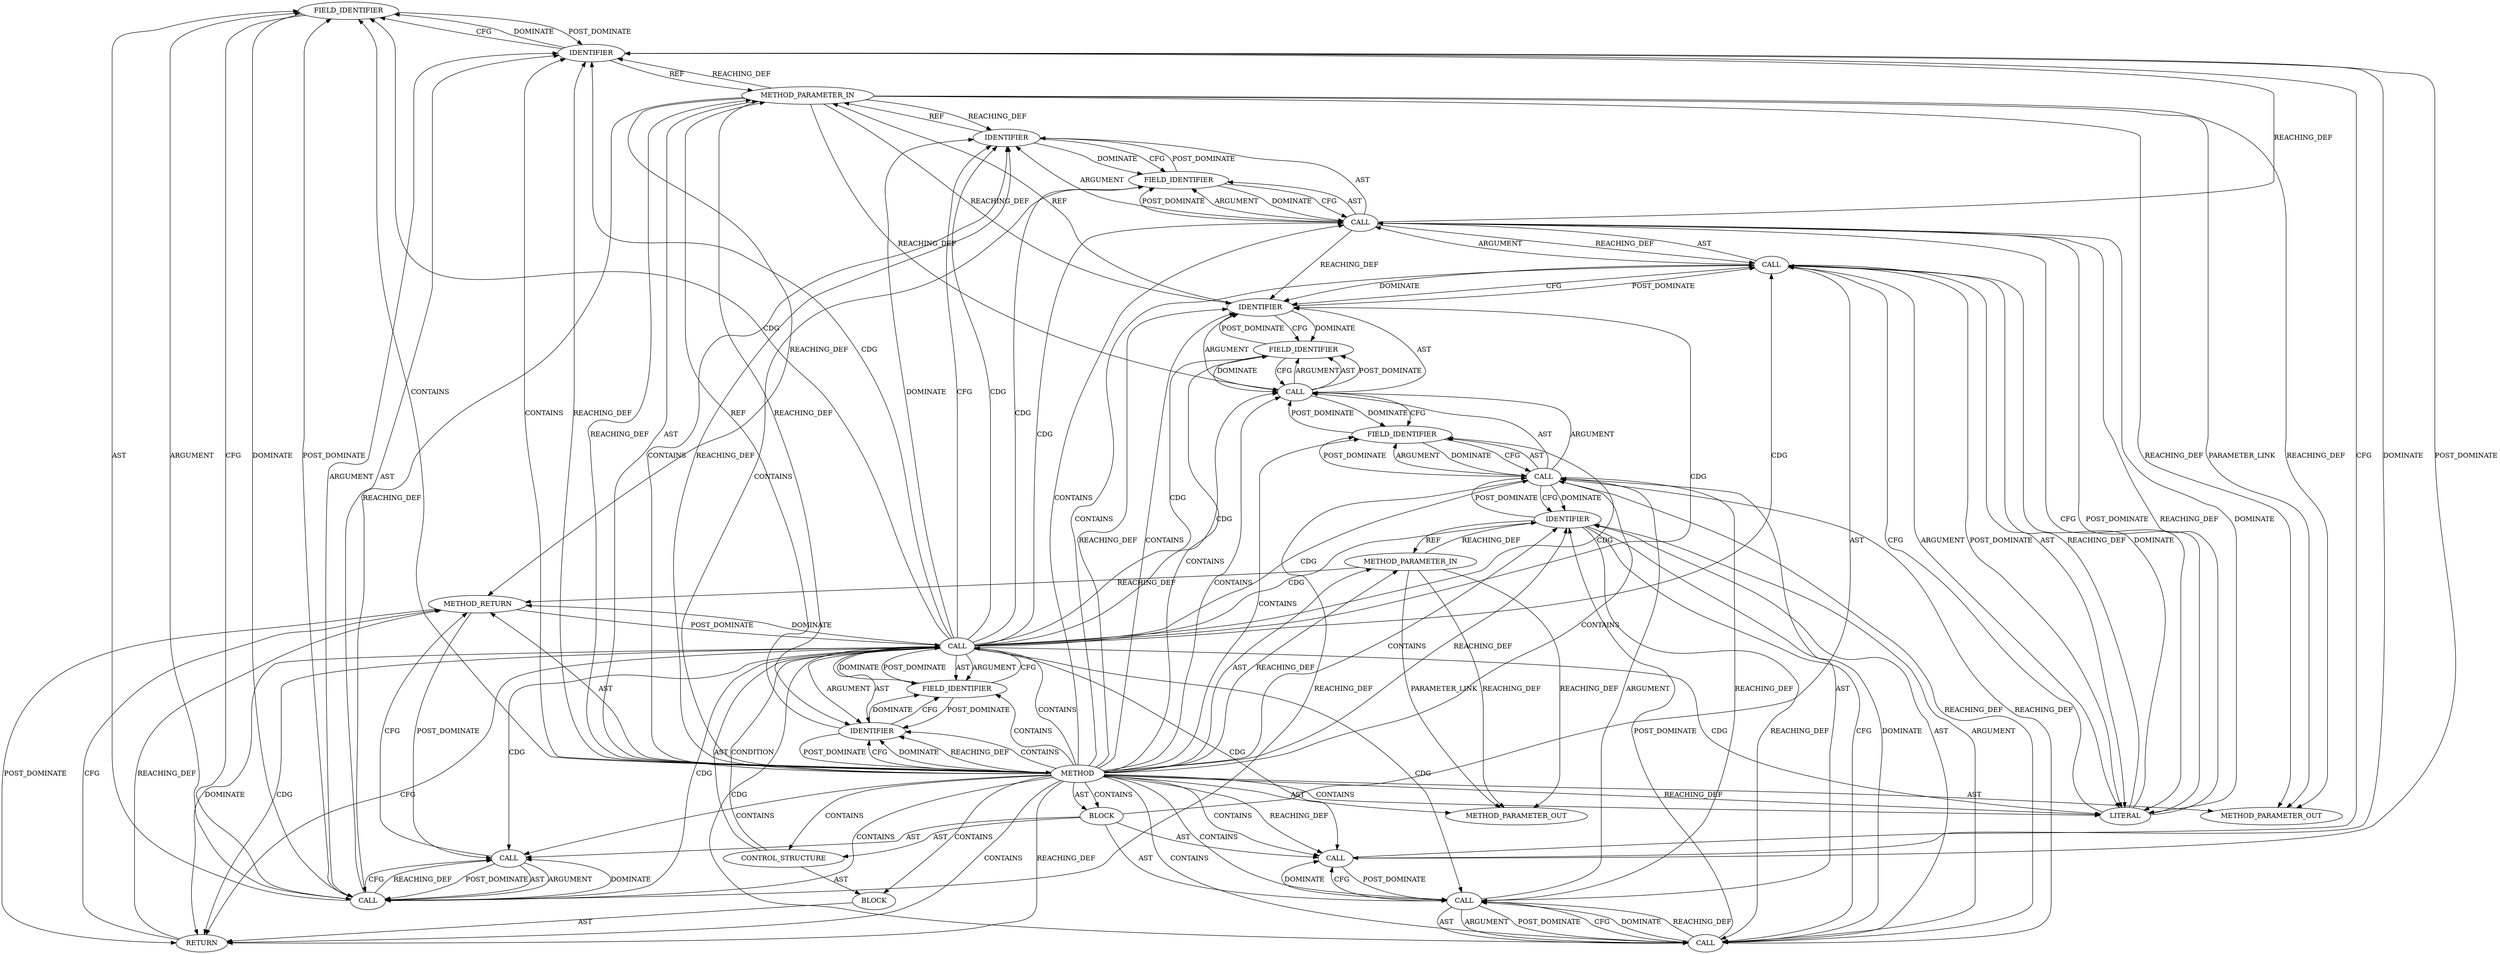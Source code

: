 digraph {
  8397 [label=FIELD_IDENTIFIER ORDER=2 ARGUMENT_INDEX=2 CODE="sk" COLUMN_NUMBER=18 LINE_NUMBER=26 CANONICAL_NAME="sk"]
  8373 [label=BLOCK ORDER=3 ARGUMENT_INDEX=-1 CODE="{
	if (strp->stopped)
		return;

	strp->stopped = 1;

	/* Report an error on the lower socket */
	WRITE_ONCE(strp->sk->sk_err, -err);
	/* Paired with smp_rmb() in tcp_poll() */
	smp_wmb();
	sk_error_report(strp->sk);
}" COLUMN_NUMBER=1 LINE_NUMBER=16 TYPE_FULL_NAME="void"]
  8393 [label=CALL ORDER=4 ARGUMENT_INDEX=-1 CODE="smp_wmb()" COLUMN_NUMBER=2 METHOD_FULL_NAME="smp_wmb" LINE_NUMBER=25 TYPE_FULL_NAME="<empty>" DISPATCH_TYPE="STATIC_DISPATCH" SIGNATURE="" NAME="smp_wmb"]
  8392 [label=IDENTIFIER ORDER=1 ARGUMENT_INDEX=1 CODE="err" COLUMN_NUMBER=32 LINE_NUMBER=23 TYPE_FULL_NAME="int" NAME="err"]
  8379 [label=RETURN ORDER=1 ARGUMENT_INDEX=1 CODE="return;" COLUMN_NUMBER=3 LINE_NUMBER=18]
  8377 [label=FIELD_IDENTIFIER ORDER=2 ARGUMENT_INDEX=2 CODE="stopped" COLUMN_NUMBER=6 LINE_NUMBER=17 CANONICAL_NAME="stopped"]
  8380 [label=CALL ORDER=2 ARGUMENT_INDEX=-1 CODE="strp->stopped = 1" COLUMN_NUMBER=2 METHOD_FULL_NAME="<operator>.assignment" LINE_NUMBER=20 TYPE_FULL_NAME="<empty>" DISPATCH_TYPE="STATIC_DISPATCH" SIGNATURE="" NAME="<operator>.assignment"]
  8374 [label=CONTROL_STRUCTURE CONTROL_STRUCTURE_TYPE="IF" ORDER=1 PARSER_TYPE_NAME="CASTIfStatement" ARGUMENT_INDEX=-1 CODE="if (strp->stopped)" COLUMN_NUMBER=2 LINE_NUMBER=17]
  8389 [label=FIELD_IDENTIFIER ORDER=2 ARGUMENT_INDEX=2 CODE="sk" COLUMN_NUMBER=13 LINE_NUMBER=23 CANONICAL_NAME="sk"]
  8372 [label=METHOD_PARAMETER_IN ORDER=2 CODE="int err" IS_VARIADIC=false COLUMN_NUMBER=61 LINE_NUMBER=15 TYPE_FULL_NAME="int" EVALUATION_STRATEGY="BY_VALUE" INDEX=2 NAME="err"]
  8394 [label=CALL ORDER=5 ARGUMENT_INDEX=-1 CODE="sk_error_report(strp->sk)" COLUMN_NUMBER=2 METHOD_FULL_NAME="sk_error_report" LINE_NUMBER=26 TYPE_FULL_NAME="<empty>" DISPATCH_TYPE="STATIC_DISPATCH" SIGNATURE="" NAME="sk_error_report"]
  8396 [label=IDENTIFIER ORDER=1 ARGUMENT_INDEX=1 CODE="strp" COLUMN_NUMBER=18 LINE_NUMBER=26 TYPE_FULL_NAME="tls_strparser*" NAME="strp"]
  8382 [label=IDENTIFIER ORDER=1 ARGUMENT_INDEX=1 CODE="strp" COLUMN_NUMBER=2 LINE_NUMBER=20 TYPE_FULL_NAME="tls_strparser*" NAME="strp"]
  8391 [label=CALL ORDER=2 ARGUMENT_INDEX=2 CODE="-err" COLUMN_NUMBER=31 METHOD_FULL_NAME="<operator>.minus" LINE_NUMBER=23 TYPE_FULL_NAME="<empty>" DISPATCH_TYPE="STATIC_DISPATCH" SIGNATURE="" NAME="<operator>.minus"]
  8378 [label=BLOCK ORDER=2 ARGUMENT_INDEX=-1 CODE="<empty>" COLUMN_NUMBER=3 LINE_NUMBER=18 TYPE_FULL_NAME="void"]
  8383 [label=FIELD_IDENTIFIER ORDER=2 ARGUMENT_INDEX=2 CODE="stopped" COLUMN_NUMBER=2 LINE_NUMBER=20 CANONICAL_NAME="stopped"]
  8376 [label=IDENTIFIER ORDER=1 ARGUMENT_INDEX=1 CODE="strp" COLUMN_NUMBER=6 LINE_NUMBER=17 TYPE_FULL_NAME="tls_strparser*" NAME="strp"]
  8370 [label=METHOD COLUMN_NUMBER=1 LINE_NUMBER=15 COLUMN_NUMBER_END=1 IS_EXTERNAL=false SIGNATURE="void tls_strp_abort_strp (tls_strparser*,int)" NAME="tls_strp_abort_strp" AST_PARENT_TYPE="TYPE_DECL" AST_PARENT_FULL_NAME="tls_strp.c:<global>" ORDER=3 CODE="static void tls_strp_abort_strp(struct tls_strparser *strp, int err)
{
	if (strp->stopped)
		return;

	strp->stopped = 1;

	/* Report an error on the lower socket */
	WRITE_ONCE(strp->sk->sk_err, -err);
	/* Paired with smp_rmb() in tcp_poll() */
	smp_wmb();
	sk_error_report(strp->sk);
}" FULL_NAME="tls_strp_abort_strp" LINE_NUMBER_END=27 FILENAME="tls_strp.c"]
  8371 [label=METHOD_PARAMETER_IN ORDER=1 CODE="struct tls_strparser *strp" IS_VARIADIC=false COLUMN_NUMBER=33 LINE_NUMBER=15 TYPE_FULL_NAME="tls_strparser*" EVALUATION_STRATEGY="BY_VALUE" INDEX=1 NAME="strp"]
  8385 [label=CALL ORDER=3 ARGUMENT_INDEX=-1 CODE="WRITE_ONCE(strp->sk->sk_err, -err)" COLUMN_NUMBER=2 METHOD_FULL_NAME="WRITE_ONCE" LINE_NUMBER=23 TYPE_FULL_NAME="<empty>" DISPATCH_TYPE="STATIC_DISPATCH" SIGNATURE="" NAME="WRITE_ONCE"]
  8386 [label=CALL ORDER=1 ARGUMENT_INDEX=1 CODE="strp->sk->sk_err" COLUMN_NUMBER=13 METHOD_FULL_NAME="<operator>.indirectFieldAccess" LINE_NUMBER=23 TYPE_FULL_NAME="<empty>" DISPATCH_TYPE="STATIC_DISPATCH" SIGNATURE="" NAME="<operator>.indirectFieldAccess"]
  8381 [label=CALL ORDER=1 ARGUMENT_INDEX=1 CODE="strp->stopped" COLUMN_NUMBER=2 METHOD_FULL_NAME="<operator>.indirectFieldAccess" LINE_NUMBER=20 TYPE_FULL_NAME="<empty>" DISPATCH_TYPE="STATIC_DISPATCH" SIGNATURE="" NAME="<operator>.indirectFieldAccess"]
  8388 [label=IDENTIFIER ORDER=1 ARGUMENT_INDEX=1 CODE="strp" COLUMN_NUMBER=13 LINE_NUMBER=23 TYPE_FULL_NAME="tls_strparser*" NAME="strp"]
  8375 [label=CALL ORDER=1 ARGUMENT_INDEX=-1 CODE="strp->stopped" COLUMN_NUMBER=6 METHOD_FULL_NAME="<operator>.indirectFieldAccess" LINE_NUMBER=17 TYPE_FULL_NAME="<empty>" DISPATCH_TYPE="STATIC_DISPATCH" SIGNATURE="" NAME="<operator>.indirectFieldAccess"]
  8398 [label=METHOD_RETURN ORDER=4 CODE="RET" COLUMN_NUMBER=1 LINE_NUMBER=15 TYPE_FULL_NAME="void" EVALUATION_STRATEGY="BY_VALUE"]
  8390 [label=FIELD_IDENTIFIER ORDER=2 ARGUMENT_INDEX=2 CODE="sk_err" COLUMN_NUMBER=13 LINE_NUMBER=23 CANONICAL_NAME="sk_err"]
  8395 [label=CALL ORDER=1 ARGUMENT_INDEX=1 CODE="strp->sk" COLUMN_NUMBER=18 METHOD_FULL_NAME="<operator>.indirectFieldAccess" LINE_NUMBER=26 TYPE_FULL_NAME="<empty>" DISPATCH_TYPE="STATIC_DISPATCH" SIGNATURE="" NAME="<operator>.indirectFieldAccess"]
  8387 [label=CALL ORDER=1 ARGUMENT_INDEX=1 CODE="strp->sk" COLUMN_NUMBER=13 METHOD_FULL_NAME="<operator>.indirectFieldAccess" LINE_NUMBER=23 TYPE_FULL_NAME="<empty>" DISPATCH_TYPE="STATIC_DISPATCH" SIGNATURE="" NAME="<operator>.indirectFieldAccess"]
  8384 [label=LITERAL ORDER=2 ARGUMENT_INDEX=2 CODE="1" COLUMN_NUMBER=18 LINE_NUMBER=20 TYPE_FULL_NAME="int"]
  21503 [label=METHOD_PARAMETER_OUT ORDER=1 CODE="struct tls_strparser *strp" IS_VARIADIC=false COLUMN_NUMBER=33 LINE_NUMBER=15 TYPE_FULL_NAME="tls_strparser*" EVALUATION_STRATEGY="BY_VALUE" INDEX=1 NAME="strp"]
  21504 [label=METHOD_PARAMETER_OUT ORDER=2 CODE="int err" IS_VARIADIC=false COLUMN_NUMBER=61 LINE_NUMBER=15 TYPE_FULL_NAME="int" EVALUATION_STRATEGY="BY_VALUE" INDEX=2 NAME="err"]
  8374 -> 8378 [label=AST ]
  8370 -> 8382 [label=CONTAINS ]
  8387 -> 8389 [label=ARGUMENT ]
  8394 -> 8395 [label=POST_DOMINATE ]
  8375 -> 8377 [label=POST_DOMINATE ]
  8373 -> 8394 [label=AST ]
  8375 -> 8394 [label=CDG ]
  8370 -> 8380 [label=CONTAINS ]
  8371 -> 8395 [label=REACHING_DEF VARIABLE="strp"]
  8370 -> 8388 [label=REACHING_DEF VARIABLE=""]
  8380 -> 8388 [label=DOMINATE ]
  8390 -> 8386 [label=CFG ]
  8375 -> 8395 [label=CDG ]
  8386 -> 8392 [label=CFG ]
  8371 -> 21503 [label=PARAMETER_LINK ]
  8385 -> 8391 [label=AST ]
  8370 -> 8388 [label=CONTAINS ]
  8375 -> 8397 [label=CDG ]
  8395 -> 8396 [label=ARGUMENT ]
  8382 -> 8383 [label=DOMINATE ]
  8393 -> 8396 [label=DOMINATE ]
  8370 -> 8375 [label=CONTAINS ]
  8381 -> 8388 [label=REACHING_DEF VARIABLE="strp->stopped"]
  8375 -> 8391 [label=CDG ]
  8384 -> 8381 [label=POST_DOMINATE ]
  8375 -> 8382 [label=DOMINATE ]
  8385 -> 8391 [label=ARGUMENT ]
  8381 -> 8384 [label=DOMINATE ]
  8384 -> 8380 [label=CFG ]
  8391 -> 8392 [label=AST ]
  8373 -> 8393 [label=AST ]
  8396 -> 8397 [label=CFG ]
  8371 -> 8387 [label=REACHING_DEF VARIABLE="strp"]
  8370 -> 21503 [label=AST ]
  8392 -> 8391 [label=REACHING_DEF VARIABLE="err"]
  8375 -> 8389 [label=CDG ]
  8385 -> 8386 [label=AST ]
  8389 -> 8387 [label=DOMINATE ]
  8377 -> 8376 [label=POST_DOMINATE ]
  8372 -> 21504 [label=REACHING_DEF VARIABLE="err"]
  8372 -> 21504 [label=REACHING_DEF VARIABLE="err"]
  8393 -> 8396 [label=CFG ]
  8390 -> 8386 [label=DOMINATE ]
  8393 -> 8385 [label=POST_DOMINATE ]
  8391 -> 8385 [label=CFG ]
  8396 -> 8397 [label=DOMINATE ]
  8370 -> 8372 [label=AST ]
  8391 -> 8386 [label=REACHING_DEF VARIABLE="-err"]
  8382 -> 8383 [label=CFG ]
  8370 -> 8393 [label=CONTAINS ]
  8395 -> 8397 [label=POST_DOMINATE ]
  8381 -> 8382 [label=ARGUMENT ]
  8388 -> 8389 [label=DOMINATE ]
  8375 -> 8396 [label=CDG ]
  8386 -> 8387 [label=ARGUMENT ]
  8375 -> 8377 [label=ARGUMENT ]
  8384 -> 8380 [label=REACHING_DEF VARIABLE="1"]
  8370 -> 8383 [label=CONTAINS ]
  8371 -> 8376 [label=REACHING_DEF VARIABLE="strp"]
  8374 -> 8375 [label=CONDITION ]
  8391 -> 8392 [label=ARGUMENT ]
  8378 -> 8379 [label=AST ]
  8370 -> 8394 [label=CONTAINS ]
  8395 -> 8396 [label=AST ]
  8387 -> 8390 [label=DOMINATE ]
  8395 -> 8394 [label=DOMINATE ]
  8370 -> 8393 [label=REACHING_DEF VARIABLE=""]
  8376 -> 8371 [label=REF ]
  8370 -> 8376 [label=CFG ]
  8374 -> 8375 [label=AST ]
  8375 -> 8379 [label=CFG ]
  8375 -> 8385 [label=CDG ]
  8370 -> 8381 [label=CONTAINS ]
  8370 -> 8378 [label=CONTAINS ]
  8375 -> 8392 [label=CDG ]
  8388 -> 8371 [label=REF ]
  8392 -> 8391 [label=CFG ]
  8381 -> 8396 [label=REACHING_DEF VARIABLE="strp->stopped"]
  8391 -> 8392 [label=POST_DOMINATE ]
  8375 -> 8386 [label=CDG ]
  8375 -> 8384 [label=CDG ]
  8370 -> 8374 [label=CONTAINS ]
  8370 -> 8387 [label=CONTAINS ]
  8375 -> 8382 [label=CDG ]
  8385 -> 8393 [label=DOMINATE ]
  8370 -> 8379 [label=REACHING_DEF VARIABLE=""]
  8397 -> 8395 [label=CFG ]
  8375 -> 8387 [label=CDG ]
  8375 -> 8379 [label=DOMINATE ]
  8370 -> 8386 [label=CONTAINS ]
  8375 -> 8398 [label=DOMINATE ]
  8387 -> 8389 [label=AST ]
  8391 -> 8385 [label=DOMINATE ]
  8376 -> 8377 [label=DOMINATE ]
  8370 -> 8382 [label=REACHING_DEF VARIABLE=""]
  8371 -> 8396 [label=REACHING_DEF VARIABLE="strp"]
  8372 -> 8398 [label=REACHING_DEF VARIABLE="err"]
  8370 -> 8385 [label=CONTAINS ]
  8376 -> 8370 [label=POST_DOMINATE ]
  8395 -> 8394 [label=CFG ]
  8370 -> 8373 [label=CONTAINS ]
  8377 -> 8375 [label=CFG ]
  8381 -> 8384 [label=CFG ]
  8386 -> 8390 [label=AST ]
  8371 -> 8388 [label=REACHING_DEF VARIABLE="strp"]
  8380 -> 8384 [label=POST_DOMINATE ]
  8370 -> 21504 [label=AST ]
  8382 -> 8371 [label=REF ]
  8371 -> 21503 [label=REACHING_DEF VARIABLE="strp"]
  8371 -> 21503 [label=REACHING_DEF VARIABLE="strp"]
  8370 -> 8372 [label=REACHING_DEF VARIABLE=""]
  8383 -> 8381 [label=DOMINATE ]
  8375 -> 8379 [label=CDG ]
  8380 -> 8384 [label=AST ]
  8373 -> 8380 [label=AST ]
  8370 -> 8371 [label=AST ]
  8385 -> 8391 [label=POST_DOMINATE ]
  8375 -> 8382 [label=CFG ]
  8397 -> 8395 [label=DOMINATE ]
  8370 -> 8390 [label=CONTAINS ]
  8384 -> 8381 [label=REACHING_DEF VARIABLE="1"]
  8370 -> 8384 [label=CONTAINS ]
  8372 -> 8392 [label=REACHING_DEF VARIABLE="err"]
  8370 -> 8396 [label=CONTAINS ]
  8375 -> 8383 [label=CDG ]
  8370 -> 8379 [label=CONTAINS ]
  8384 -> 8380 [label=DOMINATE ]
  8391 -> 8385 [label=REACHING_DEF VARIABLE="-err"]
  8370 -> 8377 [label=CONTAINS ]
  8379 -> 8398 [label=CFG ]
  8375 -> 8377 [label=AST ]
  8390 -> 8387 [label=POST_DOMINATE ]
  8396 -> 8371 [label=REF ]
  8396 -> 8393 [label=POST_DOMINATE ]
  8385 -> 8386 [label=ARGUMENT ]
  8386 -> 8391 [label=REACHING_DEF VARIABLE="strp->sk->sk_err"]
  8386 -> 8392 [label=DOMINATE ]
  8397 -> 8396 [label=POST_DOMINATE ]
  8395 -> 8397 [label=AST ]
  8381 -> 8383 [label=AST ]
  8370 -> 8389 [label=CONTAINS ]
  8387 -> 8388 [label=ARGUMENT ]
  8379 -> 8398 [label=REACHING_DEF VARIABLE="<RET>"]
  8371 -> 8382 [label=REACHING_DEF VARIABLE="strp"]
  8398 -> 8394 [label=POST_DOMINATE ]
  8387 -> 8389 [label=POST_DOMINATE ]
  8386 -> 8390 [label=POST_DOMINATE ]
  8370 -> 8397 [label=CONTAINS ]
  8386 -> 8387 [label=AST ]
  8370 -> 8373 [label=AST ]
  8380 -> 8381 [label=AST ]
  8395 -> 8394 [label=REACHING_DEF VARIABLE="strp->sk"]
  8375 -> 8376 [label=ARGUMENT ]
  8375 -> 8393 [label=CDG ]
  8389 -> 8387 [label=CFG ]
  8370 -> 8391 [label=CONTAINS ]
  8394 -> 8398 [label=CFG ]
  8394 -> 8395 [label=AST ]
  8386 -> 8385 [label=REACHING_DEF VARIABLE="strp->sk->sk_err"]
  8375 -> 8376 [label=AST ]
  8381 -> 8382 [label=AST ]
  8387 -> 8388 [label=AST ]
  8370 -> 8376 [label=DOMINATE ]
  8373 -> 8374 [label=AST ]
  8392 -> 8391 [label=DOMINATE ]
  8395 -> 8397 [label=ARGUMENT ]
  8386 -> 8395 [label=REACHING_DEF VARIABLE="strp->sk->sk_err"]
  8375 -> 8390 [label=CDG ]
  8370 -> 8396 [label=REACHING_DEF VARIABLE=""]
  8380 -> 8384 [label=ARGUMENT ]
  8388 -> 8389 [label=CFG ]
  8380 -> 8388 [label=CFG ]
  8392 -> 8372 [label=REF ]
  8375 -> 8380 [label=CDG ]
  8370 -> 8398 [label=AST ]
  8388 -> 8380 [label=POST_DOMINATE ]
  8370 -> 8371 [label=REACHING_DEF VARIABLE=""]
  8386 -> 8390 [label=ARGUMENT ]
  8381 -> 8380 [label=REACHING_DEF VARIABLE="strp->stopped"]
  8373 -> 8385 [label=AST ]
  8370 -> 8392 [label=CONTAINS ]
  8389 -> 8388 [label=POST_DOMINATE ]
  8398 -> 8379 [label=POST_DOMINATE ]
  8370 -> 8376 [label=REACHING_DEF VARIABLE=""]
  8370 -> 8395 [label=CONTAINS ]
  8394 -> 8395 [label=ARGUMENT ]
  8375 -> 8381 [label=CDG ]
  8387 -> 8390 [label=CFG ]
  8383 -> 8381 [label=CFG ]
  8370 -> 8376 [label=CONTAINS ]
  8376 -> 8377 [label=CFG ]
  8392 -> 8386 [label=POST_DOMINATE ]
  8371 -> 8398 [label=REACHING_DEF VARIABLE="strp"]
  8377 -> 8375 [label=DOMINATE ]
  8380 -> 8381 [label=ARGUMENT ]
  8381 -> 8383 [label=POST_DOMINATE ]
  8385 -> 8393 [label=CFG ]
  8370 -> 8392 [label=REACHING_DEF VARIABLE=""]
  8375 -> 8388 [label=CDG ]
  8372 -> 21504 [label=PARAMETER_LINK ]
  8370 -> 8384 [label=REACHING_DEF VARIABLE=""]
  8381 -> 8383 [label=ARGUMENT ]
  8398 -> 8375 [label=POST_DOMINATE ]
  8383 -> 8382 [label=POST_DOMINATE ]
}
